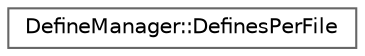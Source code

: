 digraph "Graphical Class Hierarchy"
{
 // INTERACTIVE_SVG=YES
 // LATEX_PDF_SIZE
  bgcolor="transparent";
  edge [fontname=Helvetica,fontsize=10,labelfontname=Helvetica,labelfontsize=10];
  node [fontname=Helvetica,fontsize=10,shape=box,height=0.2,width=0.4];
  rankdir="LR";
  Node0 [label="DefineManager::DefinesPerFile",height=0.2,width=0.4,color="grey40", fillcolor="white", style="filled",URL="$dd/df4/class_define_manager_1_1_defines_per_file.html",tooltip="Local class used to hold the defines for a single file."];
}
